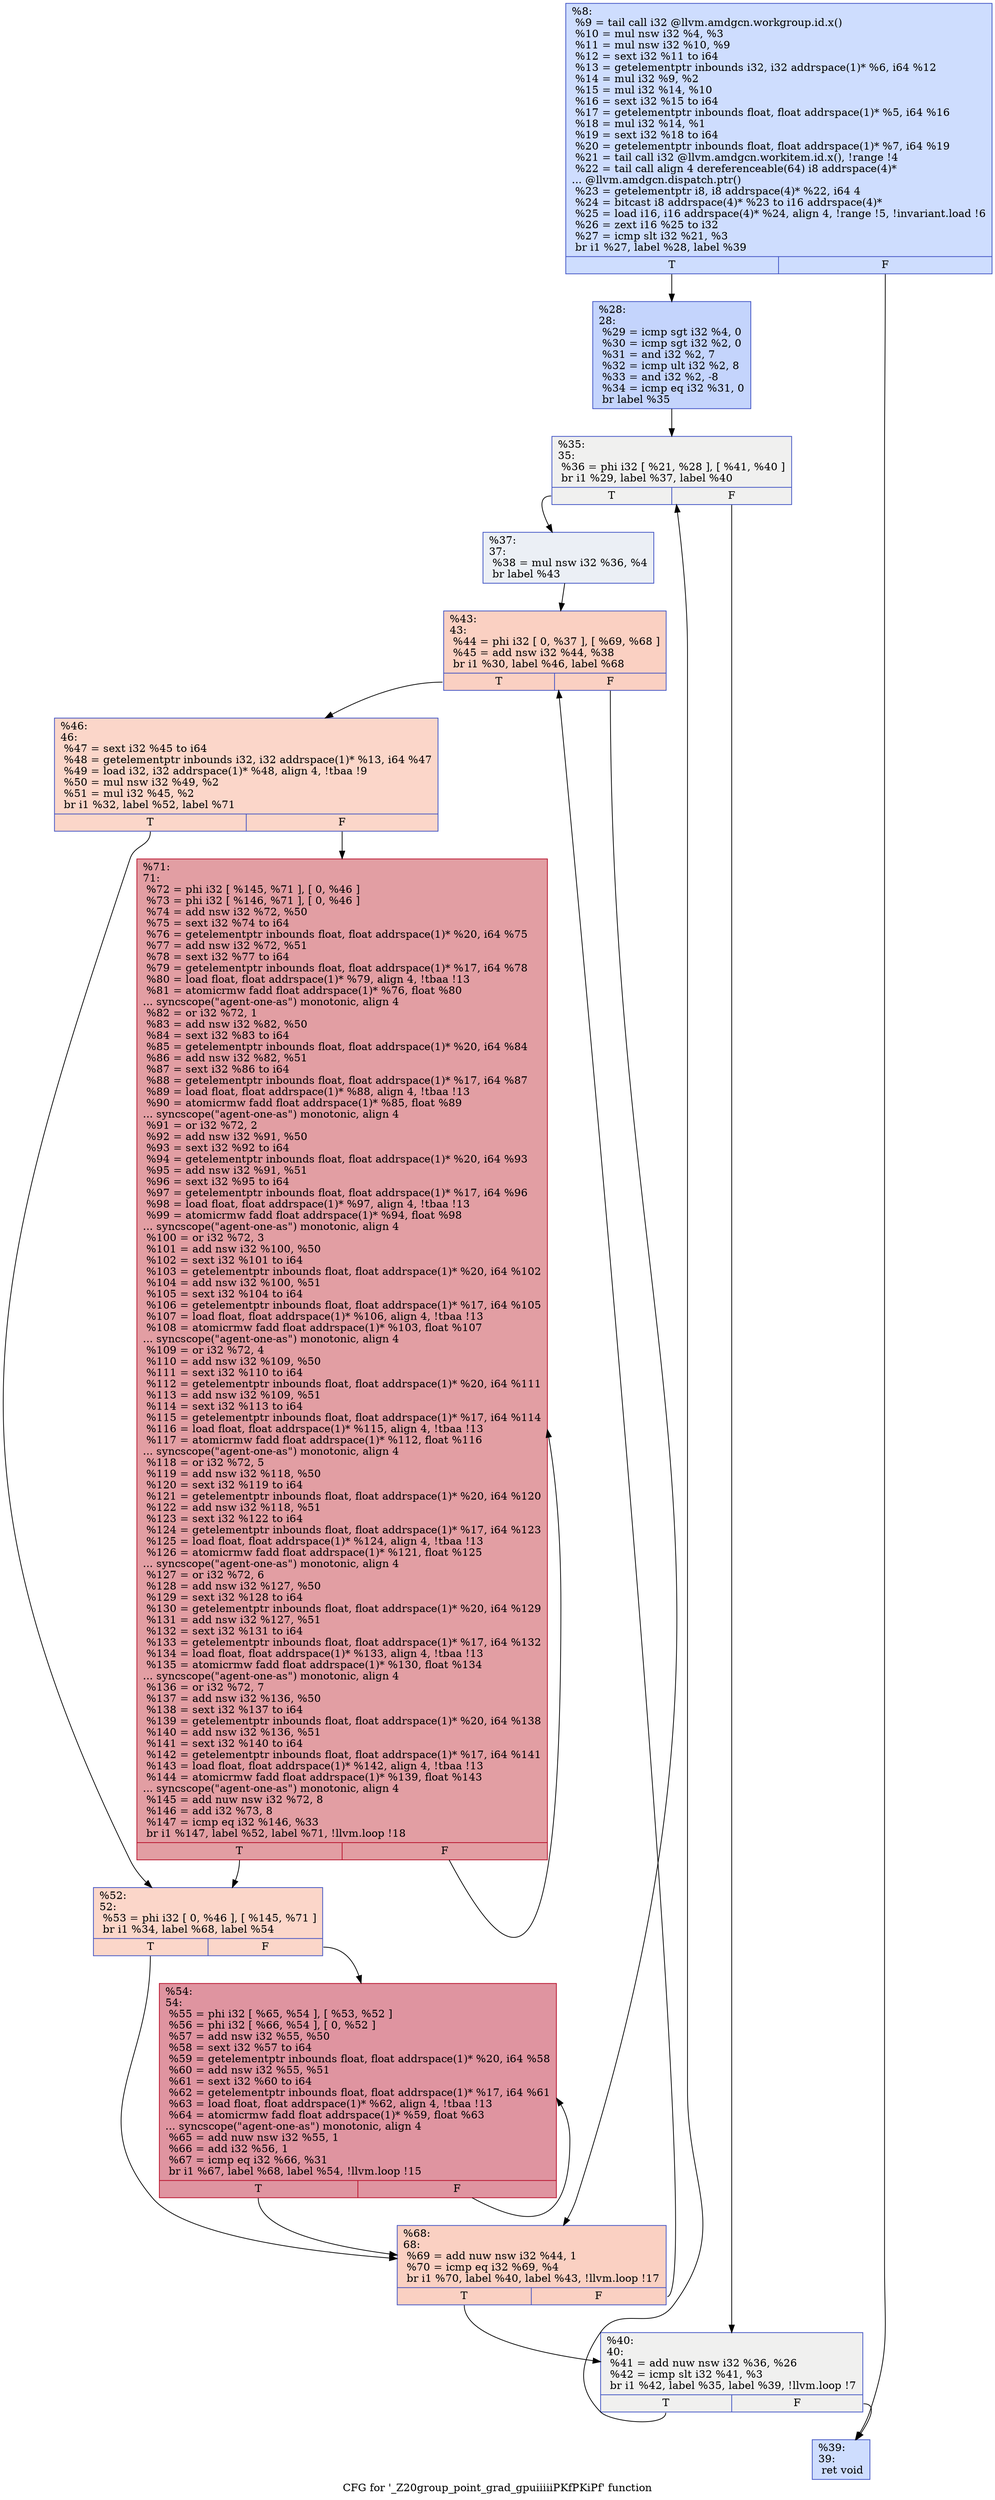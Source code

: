 digraph "CFG for '_Z20group_point_grad_gpuiiiiiPKfPKiPf' function" {
	label="CFG for '_Z20group_point_grad_gpuiiiiiPKfPKiPf' function";

	Node0x50dc990 [shape=record,color="#3d50c3ff", style=filled, fillcolor="#8fb1fe70",label="{%8:\l  %9 = tail call i32 @llvm.amdgcn.workgroup.id.x()\l  %10 = mul nsw i32 %4, %3\l  %11 = mul nsw i32 %10, %9\l  %12 = sext i32 %11 to i64\l  %13 = getelementptr inbounds i32, i32 addrspace(1)* %6, i64 %12\l  %14 = mul i32 %9, %2\l  %15 = mul i32 %14, %10\l  %16 = sext i32 %15 to i64\l  %17 = getelementptr inbounds float, float addrspace(1)* %5, i64 %16\l  %18 = mul i32 %14, %1\l  %19 = sext i32 %18 to i64\l  %20 = getelementptr inbounds float, float addrspace(1)* %7, i64 %19\l  %21 = tail call i32 @llvm.amdgcn.workitem.id.x(), !range !4\l  %22 = tail call align 4 dereferenceable(64) i8 addrspace(4)*\l... @llvm.amdgcn.dispatch.ptr()\l  %23 = getelementptr i8, i8 addrspace(4)* %22, i64 4\l  %24 = bitcast i8 addrspace(4)* %23 to i16 addrspace(4)*\l  %25 = load i16, i16 addrspace(4)* %24, align 4, !range !5, !invariant.load !6\l  %26 = zext i16 %25 to i32\l  %27 = icmp slt i32 %21, %3\l  br i1 %27, label %28, label %39\l|{<s0>T|<s1>F}}"];
	Node0x50dc990:s0 -> Node0x50dede0;
	Node0x50dc990:s1 -> Node0x50dee70;
	Node0x50dede0 [shape=record,color="#3d50c3ff", style=filled, fillcolor="#7a9df870",label="{%28:\l28:                                               \l  %29 = icmp sgt i32 %4, 0\l  %30 = icmp sgt i32 %2, 0\l  %31 = and i32 %2, 7\l  %32 = icmp ult i32 %2, 8\l  %33 = and i32 %2, -8\l  %34 = icmp eq i32 %31, 0\l  br label %35\l}"];
	Node0x50dede0 -> Node0x50dd040;
	Node0x50dd040 [shape=record,color="#3d50c3ff", style=filled, fillcolor="#dedcdb70",label="{%35:\l35:                                               \l  %36 = phi i32 [ %21, %28 ], [ %41, %40 ]\l  br i1 %29, label %37, label %40\l|{<s0>T|<s1>F}}"];
	Node0x50dd040:s0 -> Node0x50df6d0;
	Node0x50dd040:s1 -> Node0x50df590;
	Node0x50df6d0 [shape=record,color="#3d50c3ff", style=filled, fillcolor="#d1dae970",label="{%37:\l37:                                               \l  %38 = mul nsw i32 %36, %4\l  br label %43\l}"];
	Node0x50df6d0 -> Node0x50df8a0;
	Node0x50dee70 [shape=record,color="#3d50c3ff", style=filled, fillcolor="#8fb1fe70",label="{%39:\l39:                                               \l  ret void\l}"];
	Node0x50df590 [shape=record,color="#3d50c3ff", style=filled, fillcolor="#dedcdb70",label="{%40:\l40:                                               \l  %41 = add nuw nsw i32 %36, %26\l  %42 = icmp slt i32 %41, %3\l  br i1 %42, label %35, label %39, !llvm.loop !7\l|{<s0>T|<s1>F}}"];
	Node0x50df590:s0 -> Node0x50dd040;
	Node0x50df590:s1 -> Node0x50dee70;
	Node0x50df8a0 [shape=record,color="#3d50c3ff", style=filled, fillcolor="#f3947570",label="{%43:\l43:                                               \l  %44 = phi i32 [ 0, %37 ], [ %69, %68 ]\l  %45 = add nsw i32 %44, %38\l  br i1 %30, label %46, label %68\l|{<s0>T|<s1>F}}"];
	Node0x50df8a0:s0 -> Node0x50dfdd0;
	Node0x50df8a0:s1 -> Node0x50dfc00;
	Node0x50dfdd0 [shape=record,color="#3d50c3ff", style=filled, fillcolor="#f6a38570",label="{%46:\l46:                                               \l  %47 = sext i32 %45 to i64\l  %48 = getelementptr inbounds i32, i32 addrspace(1)* %13, i64 %47\l  %49 = load i32, i32 addrspace(1)* %48, align 4, !tbaa !9\l  %50 = mul nsw i32 %49, %2\l  %51 = mul i32 %45, %2\l  br i1 %32, label %52, label %71\l|{<s0>T|<s1>F}}"];
	Node0x50dfdd0:s0 -> Node0x50e02e0;
	Node0x50dfdd0:s1 -> Node0x50e0370;
	Node0x50e02e0 [shape=record,color="#3d50c3ff", style=filled, fillcolor="#f6a38570",label="{%52:\l52:                                               \l  %53 = phi i32 [ 0, %46 ], [ %145, %71 ]\l  br i1 %34, label %68, label %54\l|{<s0>T|<s1>F}}"];
	Node0x50e02e0:s0 -> Node0x50dfc00;
	Node0x50e02e0:s1 -> Node0x50e0560;
	Node0x50e0560 [shape=record,color="#b70d28ff", style=filled, fillcolor="#b70d2870",label="{%54:\l54:                                               \l  %55 = phi i32 [ %65, %54 ], [ %53, %52 ]\l  %56 = phi i32 [ %66, %54 ], [ 0, %52 ]\l  %57 = add nsw i32 %55, %50\l  %58 = sext i32 %57 to i64\l  %59 = getelementptr inbounds float, float addrspace(1)* %20, i64 %58\l  %60 = add nsw i32 %55, %51\l  %61 = sext i32 %60 to i64\l  %62 = getelementptr inbounds float, float addrspace(1)* %17, i64 %61\l  %63 = load float, float addrspace(1)* %62, align 4, !tbaa !13\l  %64 = atomicrmw fadd float addrspace(1)* %59, float %63\l... syncscope(\"agent-one-as\") monotonic, align 4\l  %65 = add nuw nsw i32 %55, 1\l  %66 = add i32 %56, 1\l  %67 = icmp eq i32 %66, %31\l  br i1 %67, label %68, label %54, !llvm.loop !15\l|{<s0>T|<s1>F}}"];
	Node0x50e0560:s0 -> Node0x50dfc00;
	Node0x50e0560:s1 -> Node0x50e0560;
	Node0x50dfc00 [shape=record,color="#3d50c3ff", style=filled, fillcolor="#f3947570",label="{%68:\l68:                                               \l  %69 = add nuw nsw i32 %44, 1\l  %70 = icmp eq i32 %69, %4\l  br i1 %70, label %40, label %43, !llvm.loop !17\l|{<s0>T|<s1>F}}"];
	Node0x50dfc00:s0 -> Node0x50df590;
	Node0x50dfc00:s1 -> Node0x50df8a0;
	Node0x50e0370 [shape=record,color="#b70d28ff", style=filled, fillcolor="#be242e70",label="{%71:\l71:                                               \l  %72 = phi i32 [ %145, %71 ], [ 0, %46 ]\l  %73 = phi i32 [ %146, %71 ], [ 0, %46 ]\l  %74 = add nsw i32 %72, %50\l  %75 = sext i32 %74 to i64\l  %76 = getelementptr inbounds float, float addrspace(1)* %20, i64 %75\l  %77 = add nsw i32 %72, %51\l  %78 = sext i32 %77 to i64\l  %79 = getelementptr inbounds float, float addrspace(1)* %17, i64 %78\l  %80 = load float, float addrspace(1)* %79, align 4, !tbaa !13\l  %81 = atomicrmw fadd float addrspace(1)* %76, float %80\l... syncscope(\"agent-one-as\") monotonic, align 4\l  %82 = or i32 %72, 1\l  %83 = add nsw i32 %82, %50\l  %84 = sext i32 %83 to i64\l  %85 = getelementptr inbounds float, float addrspace(1)* %20, i64 %84\l  %86 = add nsw i32 %82, %51\l  %87 = sext i32 %86 to i64\l  %88 = getelementptr inbounds float, float addrspace(1)* %17, i64 %87\l  %89 = load float, float addrspace(1)* %88, align 4, !tbaa !13\l  %90 = atomicrmw fadd float addrspace(1)* %85, float %89\l... syncscope(\"agent-one-as\") monotonic, align 4\l  %91 = or i32 %72, 2\l  %92 = add nsw i32 %91, %50\l  %93 = sext i32 %92 to i64\l  %94 = getelementptr inbounds float, float addrspace(1)* %20, i64 %93\l  %95 = add nsw i32 %91, %51\l  %96 = sext i32 %95 to i64\l  %97 = getelementptr inbounds float, float addrspace(1)* %17, i64 %96\l  %98 = load float, float addrspace(1)* %97, align 4, !tbaa !13\l  %99 = atomicrmw fadd float addrspace(1)* %94, float %98\l... syncscope(\"agent-one-as\") monotonic, align 4\l  %100 = or i32 %72, 3\l  %101 = add nsw i32 %100, %50\l  %102 = sext i32 %101 to i64\l  %103 = getelementptr inbounds float, float addrspace(1)* %20, i64 %102\l  %104 = add nsw i32 %100, %51\l  %105 = sext i32 %104 to i64\l  %106 = getelementptr inbounds float, float addrspace(1)* %17, i64 %105\l  %107 = load float, float addrspace(1)* %106, align 4, !tbaa !13\l  %108 = atomicrmw fadd float addrspace(1)* %103, float %107\l... syncscope(\"agent-one-as\") monotonic, align 4\l  %109 = or i32 %72, 4\l  %110 = add nsw i32 %109, %50\l  %111 = sext i32 %110 to i64\l  %112 = getelementptr inbounds float, float addrspace(1)* %20, i64 %111\l  %113 = add nsw i32 %109, %51\l  %114 = sext i32 %113 to i64\l  %115 = getelementptr inbounds float, float addrspace(1)* %17, i64 %114\l  %116 = load float, float addrspace(1)* %115, align 4, !tbaa !13\l  %117 = atomicrmw fadd float addrspace(1)* %112, float %116\l... syncscope(\"agent-one-as\") monotonic, align 4\l  %118 = or i32 %72, 5\l  %119 = add nsw i32 %118, %50\l  %120 = sext i32 %119 to i64\l  %121 = getelementptr inbounds float, float addrspace(1)* %20, i64 %120\l  %122 = add nsw i32 %118, %51\l  %123 = sext i32 %122 to i64\l  %124 = getelementptr inbounds float, float addrspace(1)* %17, i64 %123\l  %125 = load float, float addrspace(1)* %124, align 4, !tbaa !13\l  %126 = atomicrmw fadd float addrspace(1)* %121, float %125\l... syncscope(\"agent-one-as\") monotonic, align 4\l  %127 = or i32 %72, 6\l  %128 = add nsw i32 %127, %50\l  %129 = sext i32 %128 to i64\l  %130 = getelementptr inbounds float, float addrspace(1)* %20, i64 %129\l  %131 = add nsw i32 %127, %51\l  %132 = sext i32 %131 to i64\l  %133 = getelementptr inbounds float, float addrspace(1)* %17, i64 %132\l  %134 = load float, float addrspace(1)* %133, align 4, !tbaa !13\l  %135 = atomicrmw fadd float addrspace(1)* %130, float %134\l... syncscope(\"agent-one-as\") monotonic, align 4\l  %136 = or i32 %72, 7\l  %137 = add nsw i32 %136, %50\l  %138 = sext i32 %137 to i64\l  %139 = getelementptr inbounds float, float addrspace(1)* %20, i64 %138\l  %140 = add nsw i32 %136, %51\l  %141 = sext i32 %140 to i64\l  %142 = getelementptr inbounds float, float addrspace(1)* %17, i64 %141\l  %143 = load float, float addrspace(1)* %142, align 4, !tbaa !13\l  %144 = atomicrmw fadd float addrspace(1)* %139, float %143\l... syncscope(\"agent-one-as\") monotonic, align 4\l  %145 = add nuw nsw i32 %72, 8\l  %146 = add i32 %73, 8\l  %147 = icmp eq i32 %146, %33\l  br i1 %147, label %52, label %71, !llvm.loop !18\l|{<s0>T|<s1>F}}"];
	Node0x50e0370:s0 -> Node0x50e02e0;
	Node0x50e0370:s1 -> Node0x50e0370;
}
